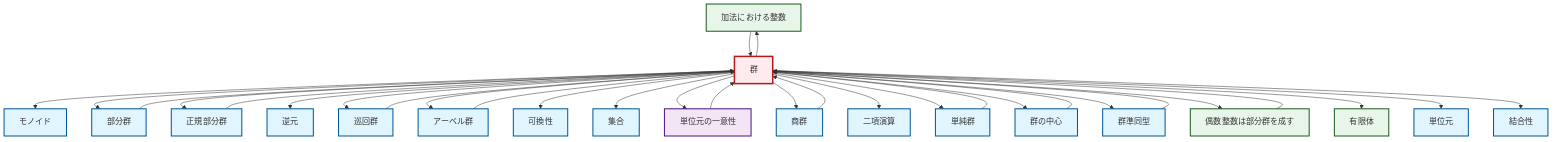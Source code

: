 graph TD
    classDef definition fill:#e1f5fe,stroke:#01579b,stroke-width:2px
    classDef theorem fill:#f3e5f5,stroke:#4a148c,stroke-width:2px
    classDef axiom fill:#fff3e0,stroke:#e65100,stroke-width:2px
    classDef example fill:#e8f5e9,stroke:#1b5e20,stroke-width:2px
    classDef current fill:#ffebee,stroke:#b71c1c,stroke-width:3px
    ex-integers-addition["加法における整数"]:::example
    def-subgroup["部分群"]:::definition
    def-center-of-group["群の中心"]:::definition
    def-homomorphism["群準同型"]:::definition
    def-abelian-group["アーベル群"]:::definition
    def-normal-subgroup["正規部分群"]:::definition
    def-commutativity["可換性"]:::definition
    thm-unique-identity["単位元の一意性"]:::theorem
    ex-finite-field["有限体"]:::example
    def-quotient-group["商群"]:::definition
    def-group["群"]:::definition
    def-simple-group["単純群"]:::definition
    def-inverse-element["逆元"]:::definition
    def-identity-element["単位元"]:::definition
    def-monoid["モノイド"]:::definition
    def-set["集合"]:::definition
    ex-even-integers-subgroup["偶数整数は部分群を成す"]:::example
    def-cyclic-group["巡回群"]:::definition
    def-binary-operation["二項演算"]:::definition
    def-associativity["結合性"]:::definition
    def-group --> def-monoid
    thm-unique-identity --> def-group
    def-group --> def-subgroup
    def-group --> def-normal-subgroup
    def-homomorphism --> def-group
    def-group --> def-inverse-element
    def-group --> def-cyclic-group
    ex-even-integers-subgroup --> def-group
    def-subgroup --> def-group
    def-group --> def-abelian-group
    def-normal-subgroup --> def-group
    def-group --> ex-integers-addition
    def-group --> def-commutativity
    def-group --> def-set
    def-group --> thm-unique-identity
    def-group --> def-quotient-group
    def-group --> def-binary-operation
    def-group --> def-simple-group
    def-group --> def-center-of-group
    def-group --> def-homomorphism
    def-simple-group --> def-group
    def-group --> ex-even-integers-subgroup
    def-quotient-group --> def-group
    def-group --> ex-finite-field
    def-abelian-group --> def-group
    def-cyclic-group --> def-group
    def-group --> def-identity-element
    def-group --> def-associativity
    ex-integers-addition --> def-group
    def-center-of-group --> def-group
    class def-group current